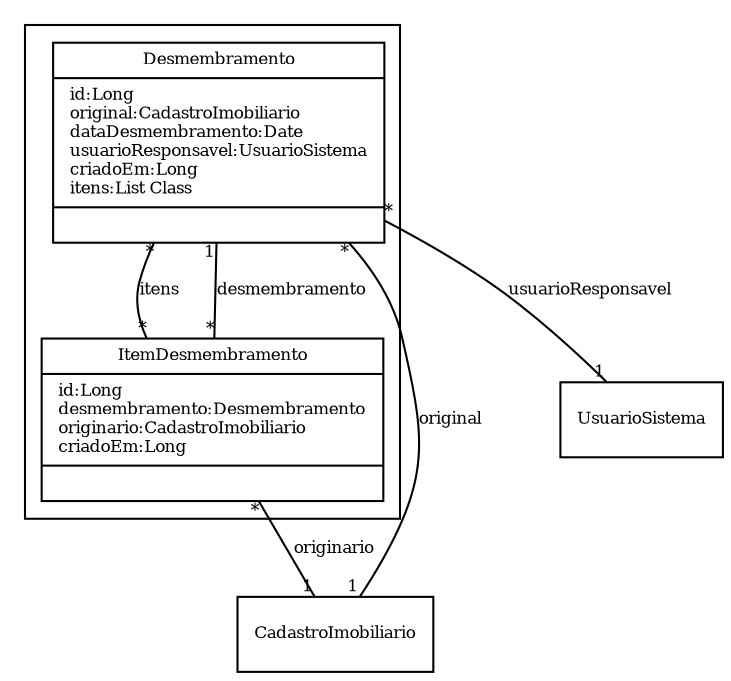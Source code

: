 digraph G{
fontname = "Times-Roman"
fontsize = 8

node [
        fontname = "Times-Roman"
        fontsize = 8
        shape = "record"
]

edge [
        fontname = "Times-Roman"
        fontsize = 8
]

subgraph clusterDESMEMBRAMENTO
{
Desmembramento [label = "{Desmembramento|id:Long\loriginal:CadastroImobiliario\ldataDesmembramento:Date\lusuarioResponsavel:UsuarioSistema\lcriadoEm:Long\litens:List Class\l|\l}"]
ItemDesmembramento [label = "{ItemDesmembramento|id:Long\ldesmembramento:Desmembramento\loriginario:CadastroImobiliario\lcriadoEm:Long\l|\l}"]
}
edge [arrowhead = "none" headlabel = "1" taillabel = "*"] Desmembramento -> CadastroImobiliario [label = "original"]
edge [arrowhead = "none" headlabel = "1" taillabel = "*"] Desmembramento -> UsuarioSistema [label = "usuarioResponsavel"]
edge [arrowhead = "none" headlabel = "*" taillabel = "*"] Desmembramento -> ItemDesmembramento [label = "itens"]
edge [arrowhead = "none" headlabel = "1" taillabel = "*"] ItemDesmembramento -> Desmembramento [label = "desmembramento"]
edge [arrowhead = "none" headlabel = "1" taillabel = "*"] ItemDesmembramento -> CadastroImobiliario [label = "originario"]
}
